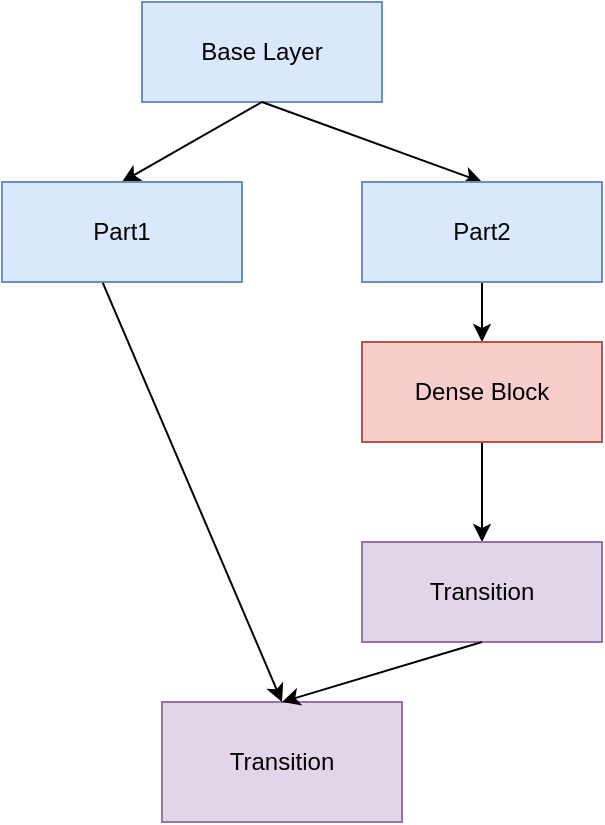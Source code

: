 <mxfile version="24.4.8" type="github">
  <diagram name="第 1 页" id="yZKne9HB70mdw93hGmpD">
    <mxGraphModel dx="1002" dy="577" grid="1" gridSize="10" guides="1" tooltips="1" connect="1" arrows="1" fold="1" page="1" pageScale="1" pageWidth="827" pageHeight="1169" math="0" shadow="0">
      <root>
        <mxCell id="0" />
        <mxCell id="1" parent="0" />
        <mxCell id="f4LGHd-jwCOdmEU22dmz-1" value="Base Layer" style="rounded=0;whiteSpace=wrap;html=1;fillColor=#dae8fc;strokeColor=#6c8ebf;" vertex="1" parent="1">
          <mxGeometry x="120" y="80" width="120" height="50" as="geometry" />
        </mxCell>
        <mxCell id="f4LGHd-jwCOdmEU22dmz-3" value="" style="endArrow=classic;html=1;rounded=0;exitX=0.5;exitY=1;exitDx=0;exitDy=0;" edge="1" parent="1" source="f4LGHd-jwCOdmEU22dmz-1">
          <mxGeometry width="50" height="50" relative="1" as="geometry">
            <mxPoint x="390" y="330" as="sourcePoint" />
            <mxPoint x="110" y="170" as="targetPoint" />
          </mxGeometry>
        </mxCell>
        <mxCell id="f4LGHd-jwCOdmEU22dmz-4" value="" style="endArrow=classic;html=1;rounded=0;entryX=0.5;entryY=0;entryDx=0;entryDy=0;" edge="1" parent="1" target="f4LGHd-jwCOdmEU22dmz-8">
          <mxGeometry width="50" height="50" relative="1" as="geometry">
            <mxPoint x="180" y="130" as="sourcePoint" />
            <mxPoint x="250" y="170" as="targetPoint" />
          </mxGeometry>
        </mxCell>
        <mxCell id="f4LGHd-jwCOdmEU22dmz-5" value="Part1" style="rounded=0;whiteSpace=wrap;html=1;fillColor=#dae8fc;strokeColor=#6c8ebf;" vertex="1" parent="1">
          <mxGeometry x="50" y="170" width="120" height="50" as="geometry" />
        </mxCell>
        <mxCell id="f4LGHd-jwCOdmEU22dmz-12" value="" style="edgeStyle=orthogonalEdgeStyle;rounded=0;orthogonalLoop=1;jettySize=auto;html=1;" edge="1" parent="1" source="f4LGHd-jwCOdmEU22dmz-8" target="f4LGHd-jwCOdmEU22dmz-11">
          <mxGeometry relative="1" as="geometry" />
        </mxCell>
        <mxCell id="f4LGHd-jwCOdmEU22dmz-8" value="Part2" style="rounded=0;whiteSpace=wrap;html=1;fillColor=#dae8fc;strokeColor=#6c8ebf;" vertex="1" parent="1">
          <mxGeometry x="230" y="170" width="120" height="50" as="geometry" />
        </mxCell>
        <mxCell id="f4LGHd-jwCOdmEU22dmz-14" value="" style="edgeStyle=orthogonalEdgeStyle;rounded=0;orthogonalLoop=1;jettySize=auto;html=1;" edge="1" parent="1" source="f4LGHd-jwCOdmEU22dmz-11" target="f4LGHd-jwCOdmEU22dmz-13">
          <mxGeometry relative="1" as="geometry" />
        </mxCell>
        <mxCell id="f4LGHd-jwCOdmEU22dmz-11" value="Dense Block" style="rounded=0;whiteSpace=wrap;html=1;fillColor=#f8cecc;strokeColor=#b85450;" vertex="1" parent="1">
          <mxGeometry x="230" y="250" width="120" height="50" as="geometry" />
        </mxCell>
        <mxCell id="f4LGHd-jwCOdmEU22dmz-13" value="Transition" style="rounded=0;whiteSpace=wrap;html=1;fillColor=#e1d5e7;strokeColor=#9673a6;" vertex="1" parent="1">
          <mxGeometry x="230" y="350" width="120" height="50" as="geometry" />
        </mxCell>
        <mxCell id="f4LGHd-jwCOdmEU22dmz-15" value="Transition" style="rounded=0;whiteSpace=wrap;html=1;fillColor=#e1d5e7;strokeColor=#9673a6;" vertex="1" parent="1">
          <mxGeometry x="130" y="430" width="120" height="60" as="geometry" />
        </mxCell>
        <mxCell id="f4LGHd-jwCOdmEU22dmz-16" value="" style="endArrow=classic;html=1;rounded=0;exitX=0.42;exitY=1.008;exitDx=0;exitDy=0;exitPerimeter=0;entryX=0.5;entryY=0;entryDx=0;entryDy=0;" edge="1" parent="1" source="f4LGHd-jwCOdmEU22dmz-5" target="f4LGHd-jwCOdmEU22dmz-15">
          <mxGeometry width="50" height="50" relative="1" as="geometry">
            <mxPoint x="390" y="330" as="sourcePoint" />
            <mxPoint x="440" y="280" as="targetPoint" />
          </mxGeometry>
        </mxCell>
        <mxCell id="f4LGHd-jwCOdmEU22dmz-17" value="" style="endArrow=classic;html=1;rounded=0;exitX=0.5;exitY=1;exitDx=0;exitDy=0;entryX=0.5;entryY=0;entryDx=0;entryDy=0;" edge="1" parent="1" source="f4LGHd-jwCOdmEU22dmz-13" target="f4LGHd-jwCOdmEU22dmz-15">
          <mxGeometry width="50" height="50" relative="1" as="geometry">
            <mxPoint x="390" y="330" as="sourcePoint" />
            <mxPoint x="440" y="280" as="targetPoint" />
          </mxGeometry>
        </mxCell>
      </root>
    </mxGraphModel>
  </diagram>
</mxfile>
